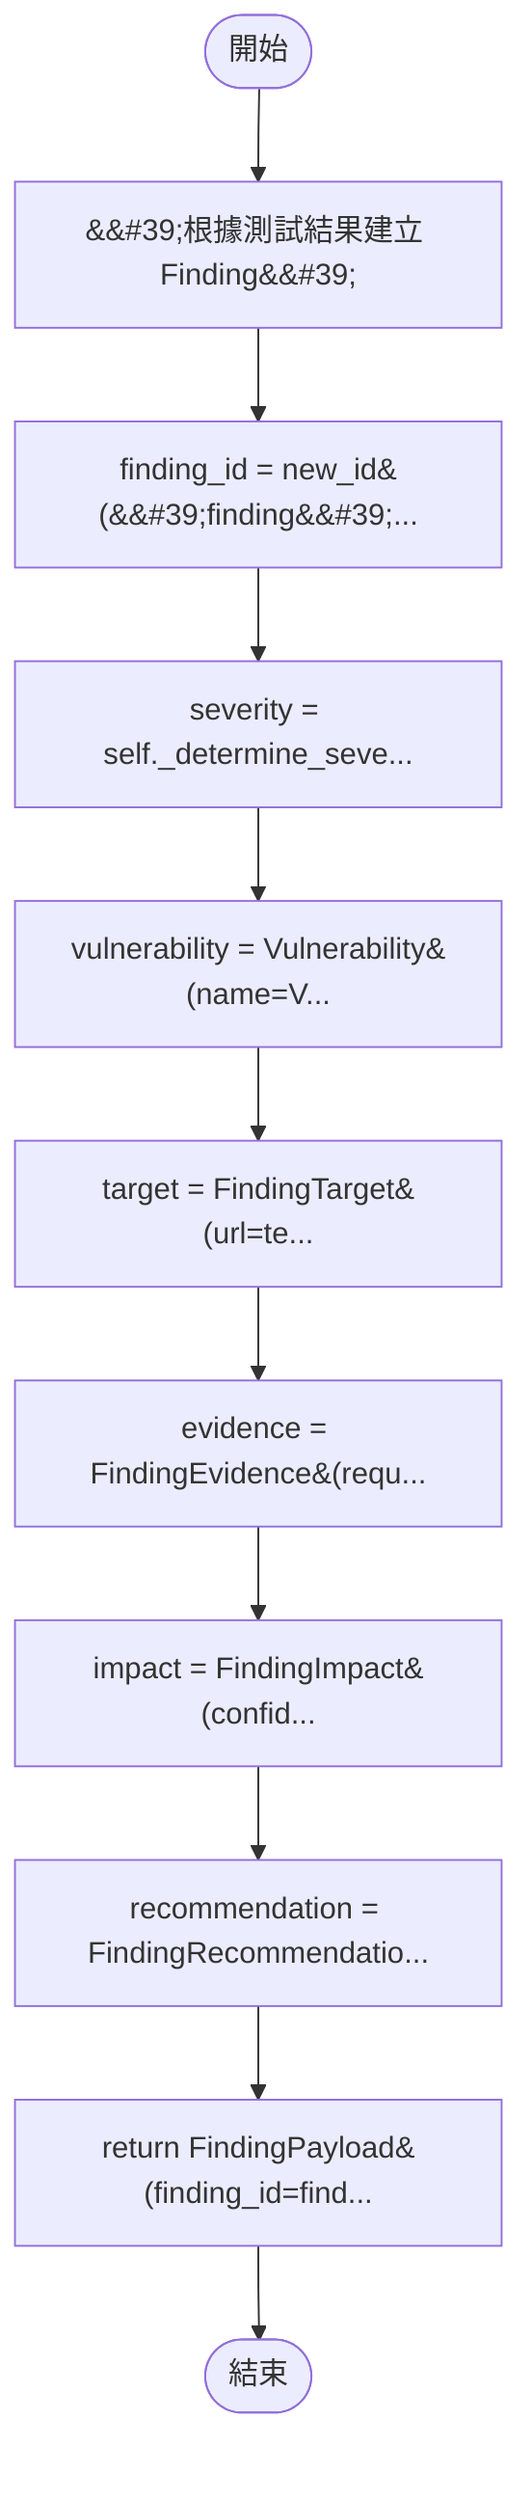 flowchart TB
    n1([開始])
    n2([結束])
    n3[&amp;&#35;39;根據測試結果建立 Finding&amp;&#35;39;]
    n4[finding_id = new_id&#40;&amp;&#35;39;finding&amp;&#35;39;...]
    n5[severity = self._determine_seve...]
    n6[vulnerability = Vulnerability&#40;name=V...]
    n7[target = FindingTarget&#40;url=te...]
    n8[evidence = FindingEvidence&#40;requ...]
    n9[impact = FindingImpact&#40;confid...]
    n10[recommendation = FindingRecommendatio...]
    n11[return FindingPayload&#40;finding_id=find...]
    n1 --> n3
    n3 --> n4
    n4 --> n5
    n5 --> n6
    n6 --> n7
    n7 --> n8
    n8 --> n9
    n9 --> n10
    n10 --> n11
    n11 --> n2